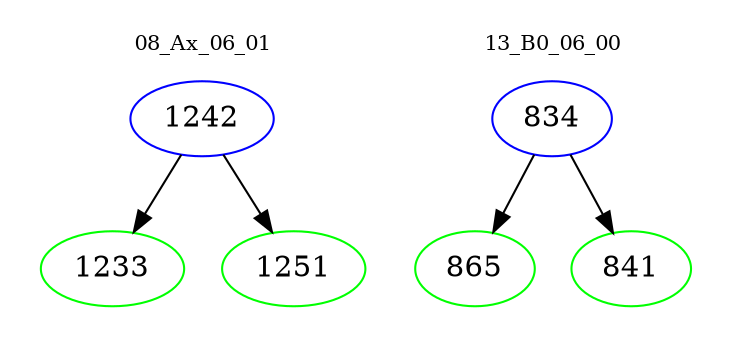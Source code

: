 digraph{
subgraph cluster_0 {
color = white
label = "08_Ax_06_01";
fontsize=10;
T0_1242 [label="1242", color="blue"]
T0_1242 -> T0_1233 [color="black"]
T0_1233 [label="1233", color="green"]
T0_1242 -> T0_1251 [color="black"]
T0_1251 [label="1251", color="green"]
}
subgraph cluster_1 {
color = white
label = "13_B0_06_00";
fontsize=10;
T1_834 [label="834", color="blue"]
T1_834 -> T1_865 [color="black"]
T1_865 [label="865", color="green"]
T1_834 -> T1_841 [color="black"]
T1_841 [label="841", color="green"]
}
}
